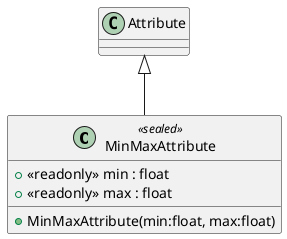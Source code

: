 @startuml
class MinMaxAttribute <<sealed>> {
    + <<readonly>> min : float
    + <<readonly>> max : float
    + MinMaxAttribute(min:float, max:float)
}
Attribute <|-- MinMaxAttribute
@enduml
